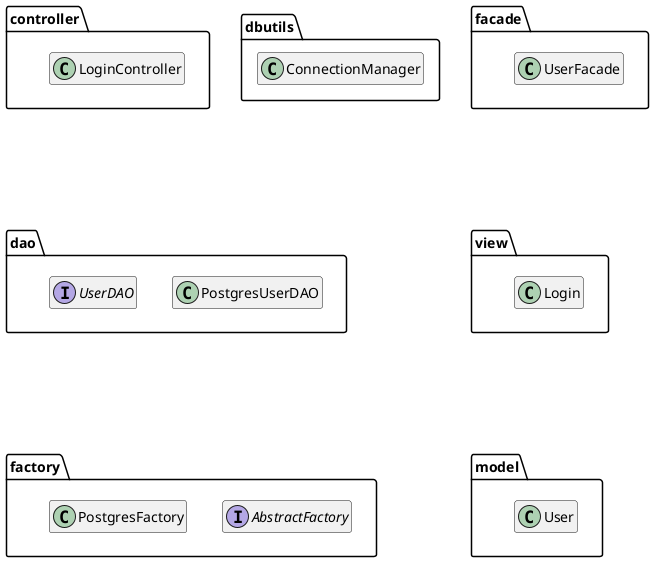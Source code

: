 @startuml packageDiagram
hide empty members
package  controller{
  class LoginController
}

package dao{
  class PostgresUserDAO
  interface UserDAO
}

package dbutils{
  class ConnectionManager
}

package facade{
  class UserFacade
}

package factory{
  interface AbstractFactory
  class PostgresFactory
}

package model{
  class User
}

package view{
  class Login
}
controller --[hidden]d-- dao
facade --[hidden]d-- view
dao --[hidden]d-- factory
view --[hidden]d-- model

@enduml